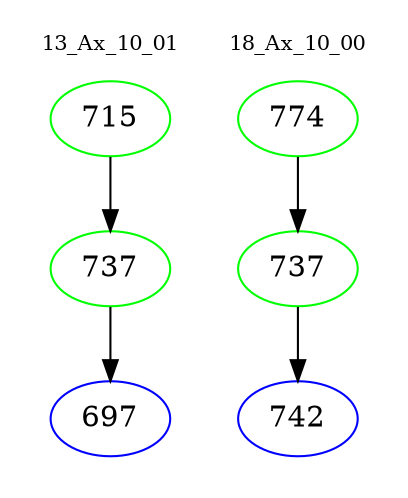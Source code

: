 digraph{
subgraph cluster_0 {
color = white
label = "13_Ax_10_01";
fontsize=10;
T0_715 [label="715", color="green"]
T0_715 -> T0_737 [color="black"]
T0_737 [label="737", color="green"]
T0_737 -> T0_697 [color="black"]
T0_697 [label="697", color="blue"]
}
subgraph cluster_1 {
color = white
label = "18_Ax_10_00";
fontsize=10;
T1_774 [label="774", color="green"]
T1_774 -> T1_737 [color="black"]
T1_737 [label="737", color="green"]
T1_737 -> T1_742 [color="black"]
T1_742 [label="742", color="blue"]
}
}
